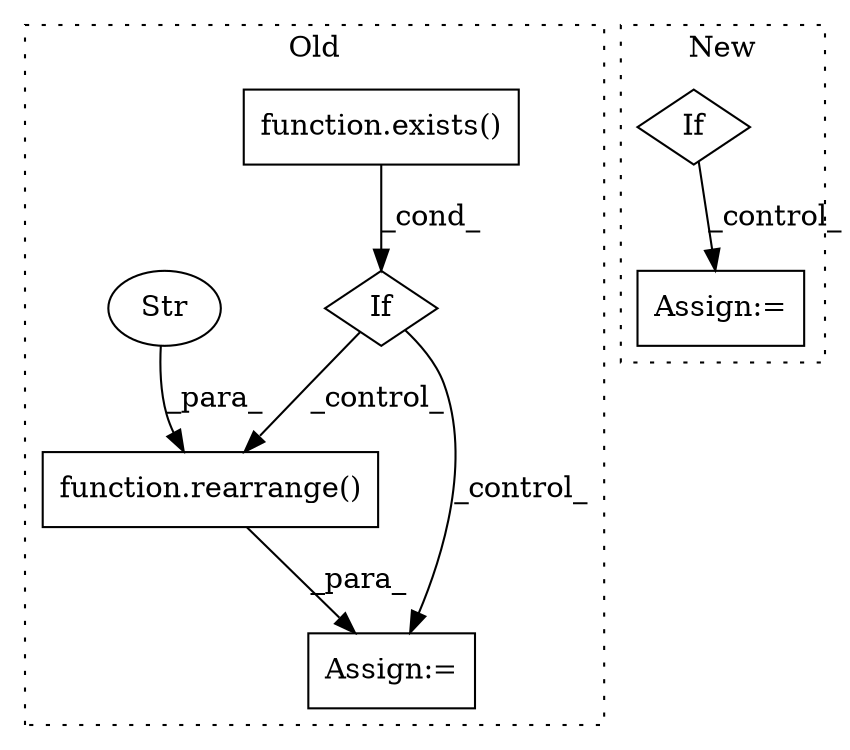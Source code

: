 digraph G {
subgraph cluster0 {
1 [label="function.exists()" a="75" s="4451,4480" l="7,1" shape="box"];
4 [label="function.rearrange()" a="75" s="4603,4643" l="10,1" shape="box"];
5 [label="If" a="96" s="4448,4506" l="3,14" shape="diamond"];
6 [label="Str" a="66" s="4629" l="14" shape="ellipse"];
7 [label="Assign:=" a="68" s="4600" l="3" shape="box"];
label = "Old";
style="dotted";
}
subgraph cluster1 {
2 [label="If" a="96" s="14130,14151" l="3,14" shape="diamond"];
3 [label="Assign:=" a="68" s="14206" l="4" shape="box"];
label = "New";
style="dotted";
}
1 -> 5 [label="_cond_"];
2 -> 3 [label="_control_"];
4 -> 7 [label="_para_"];
5 -> 4 [label="_control_"];
5 -> 7 [label="_control_"];
6 -> 4 [label="_para_"];
}
